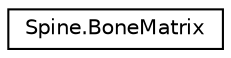 digraph "그래픽컬한 클래스 계통도"
{
 // LATEX_PDF_SIZE
  edge [fontname="Helvetica",fontsize="10",labelfontname="Helvetica",labelfontsize="10"];
  node [fontname="Helvetica",fontsize="10",shape=record];
  rankdir="LR";
  Node0 [label="Spine.BoneMatrix",height=0.2,width=0.4,color="black", fillcolor="white", style="filled",URL="$struct_spine_1_1_bone_matrix.html",tooltip=" "];
}
